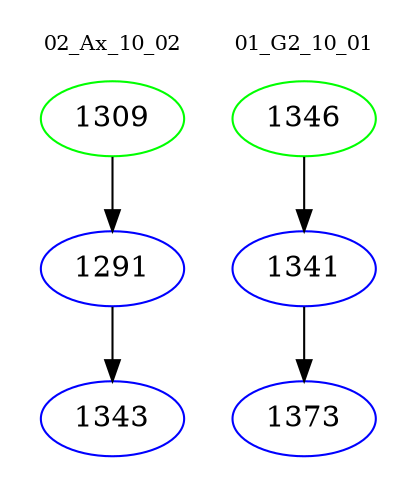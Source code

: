 digraph{
subgraph cluster_0 {
color = white
label = "02_Ax_10_02";
fontsize=10;
T0_1309 [label="1309", color="green"]
T0_1309 -> T0_1291 [color="black"]
T0_1291 [label="1291", color="blue"]
T0_1291 -> T0_1343 [color="black"]
T0_1343 [label="1343", color="blue"]
}
subgraph cluster_1 {
color = white
label = "01_G2_10_01";
fontsize=10;
T1_1346 [label="1346", color="green"]
T1_1346 -> T1_1341 [color="black"]
T1_1341 [label="1341", color="blue"]
T1_1341 -> T1_1373 [color="black"]
T1_1373 [label="1373", color="blue"]
}
}
